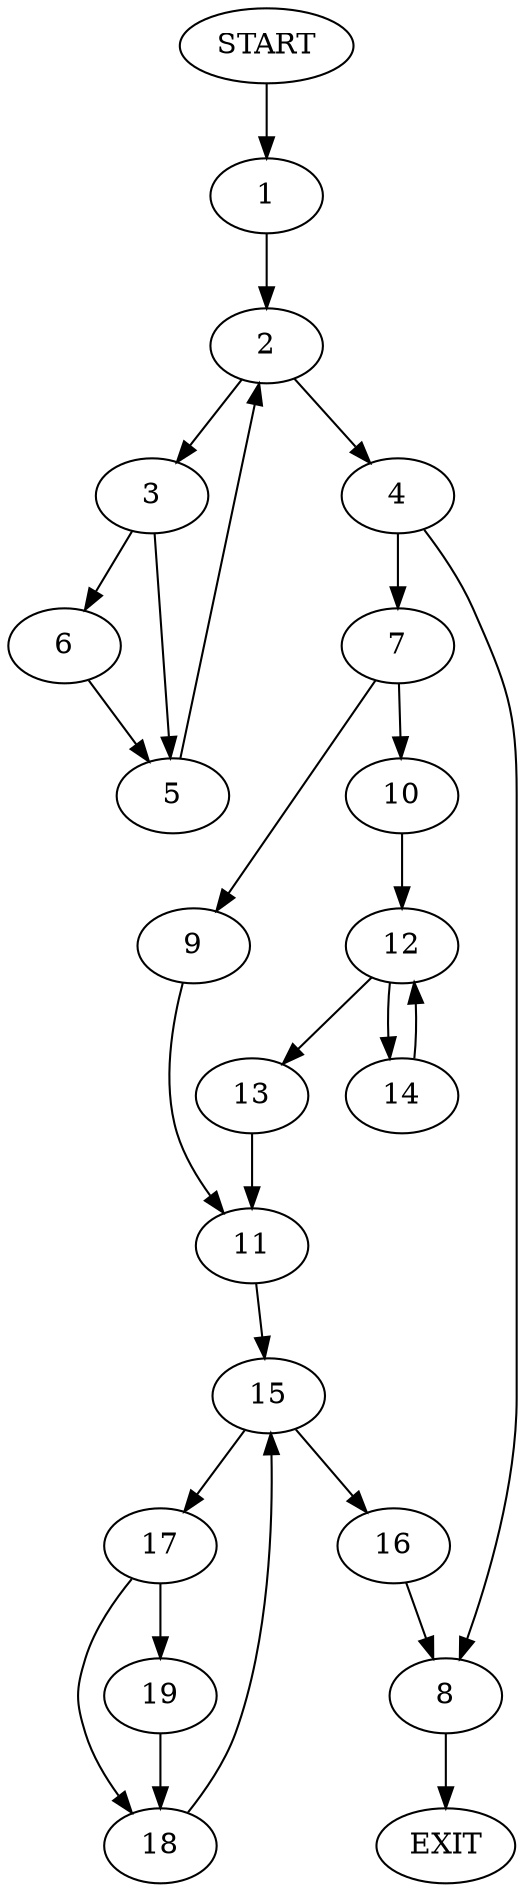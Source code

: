 digraph {
0 [label="START"]
20 [label="EXIT"]
0 -> 1
1 -> 2
2 -> 3
2 -> 4
3 -> 5
3 -> 6
4 -> 7
4 -> 8
6 -> 5
5 -> 2
8 -> 20
7 -> 9
7 -> 10
9 -> 11
10 -> 12
12 -> 13
12 -> 14
14 -> 12
13 -> 11
11 -> 15
15 -> 16
15 -> 17
16 -> 8
17 -> 18
17 -> 19
19 -> 18
18 -> 15
}
